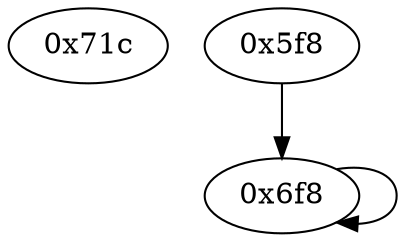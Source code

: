 digraph "" {
	graph ["edge"="{}",
		file="/Users/mark/Documents//论文//第二篇论文//2018-08-24交论文后的备份/2019/CFG/small-programs/1b-1-1-1-1-gt127-0-0-0/1528_\
recovered.dot",
		"graph"="{u'file': u'/Users/mark/Documents//\u8bba\u6587//\u7b2c\u4e8c\u7bc7\u8bba\u6587//2018-08-24\u4ea4\u8bba\u6587\u540e\u7684\u5907\u4efd/\
2019/CFG/small-programs/1b-1-1-1-1-gt127-0-0-0/1528_recovered.dot'}",
		"node"="{u'opcode': u''}"
	];
	"0x71c"	 [opcode="[u'mov', u'sub', u'pop']"];
	"0x5f8"	 [opcode="[u'push', u'add', u'sub', u'add', u'ldr', u'ldr', u'ldr', u'add', u'ldr', u'add', u'b']"];
	"0x6f8"	 [opcode="[u'str', u'ldr', u'b']"];
	"0x5f8" -> "0x6f8";
	"0x6f8" -> "0x6f8";
}
